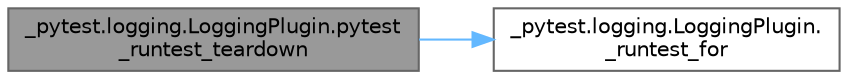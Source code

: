 digraph "_pytest.logging.LoggingPlugin.pytest_runtest_teardown"
{
 // LATEX_PDF_SIZE
  bgcolor="transparent";
  edge [fontname=Helvetica,fontsize=10,labelfontname=Helvetica,labelfontsize=10];
  node [fontname=Helvetica,fontsize=10,shape=box,height=0.2,width=0.4];
  rankdir="LR";
  Node1 [id="Node000001",label="_pytest.logging.LoggingPlugin.pytest\l_runtest_teardown",height=0.2,width=0.4,color="gray40", fillcolor="grey60", style="filled", fontcolor="black",tooltip=" "];
  Node1 -> Node2 [id="edge1_Node000001_Node000002",color="steelblue1",style="solid",tooltip=" "];
  Node2 [id="Node000002",label="_pytest.logging.LoggingPlugin.\l_runtest_for",height=0.2,width=0.4,color="grey40", fillcolor="white", style="filled",URL="$class__pytest_1_1logging_1_1_logging_plugin.html#abc91d0401af8142f09891850140bfe28",tooltip=" "];
}
